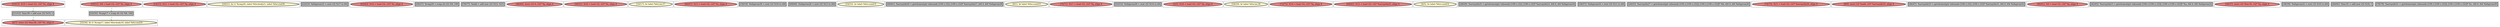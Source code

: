 
digraph G {



node1633->node1613 [style=dotted,color=forestgreen,label="T",fontcolor=forestgreen ]
node1640->node1643 [style=dotted,color=forestgreen,label="T",fontcolor=forestgreen ]
node1614->node1640 [style=dotted,color=forestgreen,label="T",fontcolor=forestgreen ]
node1649->node1633 [style=dotted,color=forestgreen,label="T",fontcolor=forestgreen ]


subgraph cluster39 {


node1649 [penwidth=3.0,fontsize=20,fillcolor=lightcoral,label="[10/13]  %19 = load i32, i32* %i, align 4",shape=ellipse,style=filled ]



}

subgraph cluster38 {


node1648 [penwidth=3.0,fontsize=20,fillcolor=lightcoral,label="[14/15]  %11 = load i32, i32* %j, align 4",shape=ellipse,style=filled ]



}

subgraph cluster37 {


node1647 [penwidth=3.0,fontsize=20,fillcolor=lemonchiffon,label="[20/21]  br i1 %cmp20, label %for.body21, label %for.end36",shape=ellipse,style=filled ]



}

subgraph cluster36 {


node1646 [penwidth=3.0,fontsize=20,fillcolor=grey,label="[22/23]  %idxprom32 = sext i32 %17 to i64",shape=rectangle,style=filled ]



}

subgraph cluster15 {


node1625 [penwidth=3.0,fontsize=20,fillcolor=lightcoral,label="[62/63]  %10 = load i32, i32* %i, align 4",shape=ellipse,style=filled ]



}

subgraph cluster35 {


node1645 [penwidth=3.0,fontsize=20,fillcolor=grey,label="[26/27]  %cmp20 = icmp slt i32 %9, 100",shape=rectangle,style=filled ]



}

subgraph cluster11 {


node1621 [penwidth=3.0,fontsize=20,fillcolor=grey,label="[76/77]  %add = add nsw i32 %12, %15",shape=rectangle,style=filled ]



}

subgraph cluster19 {


node1629 [penwidth=3.0,fontsize=20,fillcolor=lightcoral,label="[48/49]  store i32 0, i32* %j, align 4",shape=ellipse,style=filled ]



}

subgraph cluster9 {


node1619 [penwidth=3.0,fontsize=20,fillcolor=lightcoral,label="[30/31]  %16 = load i32, i32* %i, align 4",shape=ellipse,style=filled ]



}

subgraph cluster8 {


node1618 [penwidth=3.0,fontsize=20,fillcolor=lemonchiffon,label="[16/17]  br label %for.inc37",shape=ellipse,style=filled ]



}

subgraph cluster10 {


node1620 [penwidth=3.0,fontsize=20,fillcolor=lightcoral,label="[66/67]  %13 = load i32, i32* %i, align 4",shape=ellipse,style=filled ]



}

subgraph cluster23 {


node1633 [penwidth=3.0,fontsize=20,fillcolor=grey,label="[11/12]  %inc38 = add nsw i32 %19, 1",shape=rectangle,style=filled ]



}

subgraph cluster7 {


node1617 [penwidth=3.0,fontsize=20,fillcolor=grey,label="[18/19]  %idxprom30 = sext i32 %16 to i64",shape=rectangle,style=filled ]



}

subgraph cluster14 {


node1624 [penwidth=3.0,fontsize=20,fillcolor=grey,label="[68/69]  %idxprom26 = sext i32 %13 to i64",shape=rectangle,style=filled ]



}

subgraph cluster6 {


node1616 [penwidth=3.0,fontsize=20,fillcolor=lemonchiffon,label="[54/55]  br label %for.cond19",shape=ellipse,style=filled ]



}

subgraph cluster30 {


node1640 [penwidth=3.0,fontsize=20,fillcolor=grey,label="[32/35]  %cmp17 = icmp slt i32 %8, 100",shape=rectangle,style=filled ]



}

subgraph cluster31 {


node1641 [penwidth=3.0,fontsize=20,fillcolor=grey,label="[60/61]  %arrayidx29 = getelementptr inbounds [100 x i32], [100 x i32]* %arrayidx27, i64 0, i64 %idxprom28",shape=rectangle,style=filled ]



}

subgraph cluster0 {


node1610 [penwidth=3.0,fontsize=20,fillcolor=lemonchiffon,label="[0/1]  br label %for.cond19",shape=ellipse,style=filled ]



}

subgraph cluster13 {


node1623 [penwidth=3.0,fontsize=20,fillcolor=lightcoral,label="[70/71]  %17 = load i32, i32* %j, align 4",shape=ellipse,style=filled ]



}

subgraph cluster5 {


node1615 [penwidth=3.0,fontsize=20,fillcolor=grey,label="[52/53]  %idxprom28 = sext i32 %14 to i64",shape=rectangle,style=filled ]



}

subgraph cluster1 {


node1611 [penwidth=3.0,fontsize=20,fillcolor=lightcoral,label="[2/3]  %18 = load i32, i32* %j, align 4",shape=ellipse,style=filled ]



}

subgraph cluster32 {


node1642 [penwidth=3.0,fontsize=20,fillcolor=lemonchiffon,label="[58/59]  br label %for.inc34",shape=ellipse,style=filled ]



}

subgraph cluster3 {


node1613 [penwidth=3.0,fontsize=20,fillcolor=lightcoral,label="[6/7]  store i32 %inc38, i32* %i, align 4",shape=ellipse,style=filled ]



}

subgraph cluster4 {


node1614 [penwidth=3.0,fontsize=20,fillcolor=lightcoral,label="[50/51]  %8 = load i32, i32* %i, align 4",shape=ellipse,style=filled ]



}

subgraph cluster17 {


node1627 [penwidth=3.0,fontsize=20,fillcolor=lightcoral,label="[72/73]  %14 = load i32, i32* %j, align 4",shape=ellipse,style=filled ]



}

subgraph cluster16 {


node1626 [penwidth=3.0,fontsize=20,fillcolor=lightcoral,label="[64/65]  %12 = load i32, i32* %arrayidx25, align 4",shape=ellipse,style=filled ]



}

subgraph cluster2 {


node1612 [penwidth=3.0,fontsize=20,fillcolor=lemonchiffon,label="[4/5]  br label %for.cond16",shape=ellipse,style=filled ]



}

subgraph cluster34 {


node1644 [penwidth=3.0,fontsize=20,fillcolor=grey,label="[28/29]  %arrayidx25 = getelementptr inbounds [100 x i32], [100 x i32]* %arrayidx23, i64 0, i64 %idxprom24",shape=rectangle,style=filled ]



}

subgraph cluster22 {


node1632 [penwidth=3.0,fontsize=20,fillcolor=grey,label="[56/57]  %idxprom24 = sext i32 %11 to i64",shape=rectangle,style=filled ]



}

subgraph cluster25 {


node1635 [penwidth=3.0,fontsize=20,fillcolor=grey,label="[24/25]  %arrayidx27 = getelementptr inbounds [100 x [100 x i32]], [100 x [100 x i32]]* %b, i64 0, i64 %idxprom26",shape=rectangle,style=filled ]



}

subgraph cluster18 {


node1628 [penwidth=3.0,fontsize=20,fillcolor=lightcoral,label="[74/75]  %15 = load i32, i32* %arrayidx29, align 4",shape=ellipse,style=filled ]



}

subgraph cluster29 {


node1639 [penwidth=3.0,fontsize=20,fillcolor=lightcoral,label="[8/9]  store i32 %add, i32* %arrayidx33, align 4",shape=ellipse,style=filled ]



}

subgraph cluster20 {


node1630 [penwidth=3.0,fontsize=20,fillcolor=grey,label="[46/47]  %arrayidx33 = getelementptr inbounds [100 x i32], [100 x i32]* %arrayidx31, i64 0, i64 %idxprom32",shape=rectangle,style=filled ]



}

subgraph cluster26 {


node1636 [penwidth=3.0,fontsize=20,fillcolor=lightcoral,label="[40/41]  %9 = load i32, i32* %j, align 4",shape=ellipse,style=filled ]



}

subgraph cluster24 {


node1634 [penwidth=3.0,fontsize=20,fillcolor=grey,label="[42/43]  %arrayidx23 = getelementptr inbounds [100 x [100 x i32]], [100 x [100 x i32]]* %a, i64 0, i64 %idxprom22",shape=rectangle,style=filled ]



}

subgraph cluster28 {


node1638 [penwidth=3.0,fontsize=20,fillcolor=lightcoral,label="[36/37]  store i32 %inc35, i32* %j, align 4",shape=ellipse,style=filled ]



}

subgraph cluster27 {


node1637 [penwidth=3.0,fontsize=20,fillcolor=grey,label="[38/39]  %idxprom22 = sext i32 %10 to i64",shape=rectangle,style=filled ]



}

subgraph cluster21 {


node1631 [penwidth=3.0,fontsize=20,fillcolor=grey,label="[44/45]  %inc35 = add nsw i32 %18, 1",shape=rectangle,style=filled ]



}

subgraph cluster12 {


node1622 [penwidth=3.0,fontsize=20,fillcolor=grey,label="[78/79]  %arrayidx31 = getelementptr inbounds [100 x [100 x i32]], [100 x [100 x i32]]* %c, i64 0, i64 %idxprom30",shape=rectangle,style=filled ]



}

subgraph cluster33 {


node1643 [penwidth=3.0,fontsize=20,fillcolor=lemonchiffon,label="[33/34]  br i1 %cmp17, label %for.body18, label %for.end39",shape=ellipse,style=filled ]



}

}
